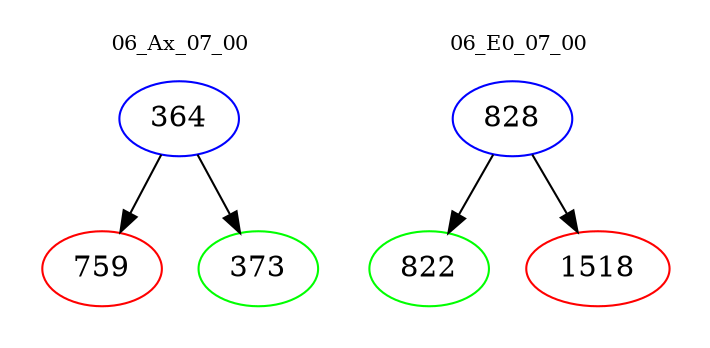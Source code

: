 digraph{
subgraph cluster_0 {
color = white
label = "06_Ax_07_00";
fontsize=10;
T0_364 [label="364", color="blue"]
T0_364 -> T0_759 [color="black"]
T0_759 [label="759", color="red"]
T0_364 -> T0_373 [color="black"]
T0_373 [label="373", color="green"]
}
subgraph cluster_1 {
color = white
label = "06_E0_07_00";
fontsize=10;
T1_828 [label="828", color="blue"]
T1_828 -> T1_822 [color="black"]
T1_822 [label="822", color="green"]
T1_828 -> T1_1518 [color="black"]
T1_1518 [label="1518", color="red"]
}
}
